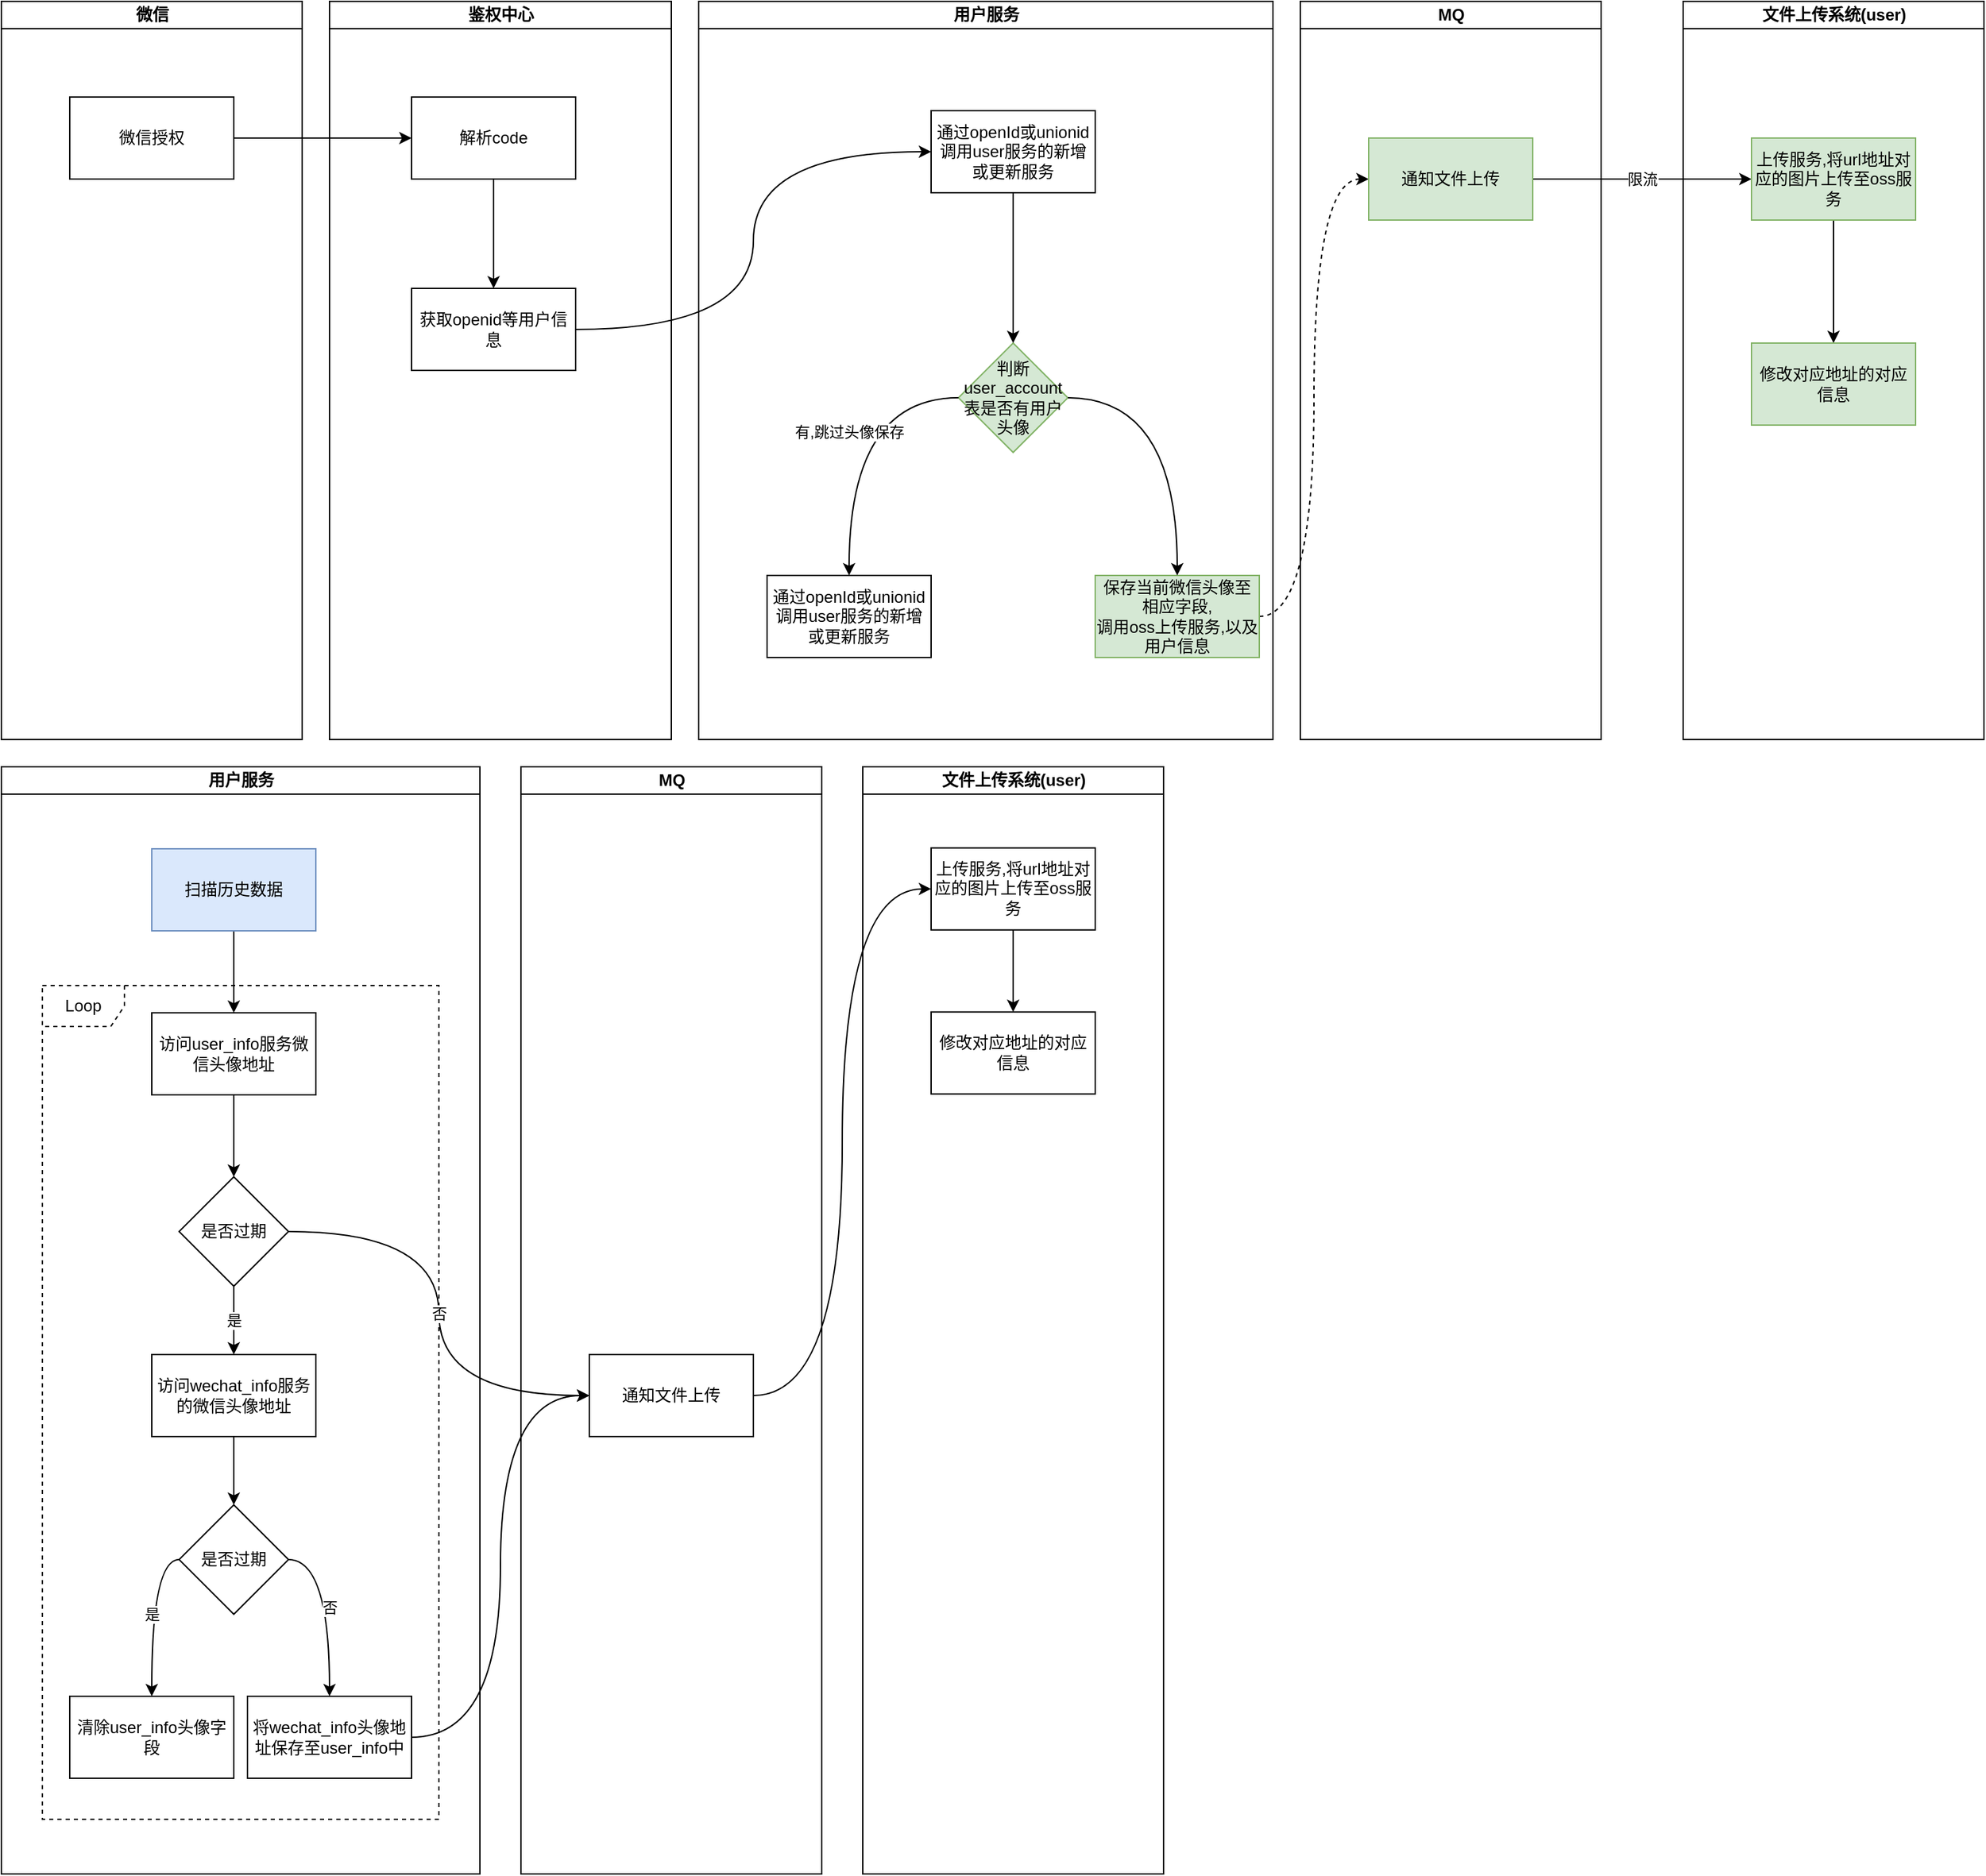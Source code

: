 <mxfile version="12.4.2" type="github" pages="1">
  <diagram id="5QiOQKNCq6tEFeVftK_o" name="第 1 页">
    <mxGraphModel dx="2013" dy="872" grid="1" gridSize="10" guides="1" tooltips="1" connect="1" arrows="1" fold="1" page="1" pageScale="1" pageWidth="1400" pageHeight="850" math="0" shadow="0">
      <root>
        <mxCell id="0"/>
        <mxCell id="1" parent="0"/>
        <mxCell id="8ZZjffh4FhQhodE5l19A-6" style="edgeStyle=orthogonalEdgeStyle;orthogonalLoop=1;jettySize=auto;html=1;exitX=1;exitY=0.5;exitDx=0;exitDy=0;curved=1;" edge="1" parent="1" source="8ZZjffh4FhQhodE5l19A-4" target="8ZZjffh4FhQhodE5l19A-5">
          <mxGeometry relative="1" as="geometry"/>
        </mxCell>
        <mxCell id="8ZZjffh4FhQhodE5l19A-25" style="edgeStyle=orthogonalEdgeStyle;orthogonalLoop=1;jettySize=auto;html=1;exitX=1;exitY=0.5;exitDx=0;exitDy=0;entryX=0;entryY=0.5;entryDx=0;entryDy=0;curved=1;dashed=1;" edge="1" parent="1" source="8ZZjffh4FhQhodE5l19A-19" target="8ZZjffh4FhQhodE5l19A-23">
          <mxGeometry relative="1" as="geometry"/>
        </mxCell>
        <mxCell id="8ZZjffh4FhQhodE5l19A-24" value="限流" style="edgeStyle=orthogonalEdgeStyle;orthogonalLoop=1;jettySize=auto;html=1;exitX=1;exitY=0.5;exitDx=0;exitDy=0;entryX=0;entryY=0.5;entryDx=0;entryDy=0;curved=1;" edge="1" parent="1" source="8ZZjffh4FhQhodE5l19A-23" target="8ZZjffh4FhQhodE5l19A-21">
          <mxGeometry relative="1" as="geometry"/>
        </mxCell>
        <mxCell id="8ZZjffh4FhQhodE5l19A-26" value="微信" style="swimlane;html=1;startSize=20;horizontal=1;containerType=tree;" vertex="1" parent="1">
          <mxGeometry x="450" y="70" width="220" height="540" as="geometry"/>
        </mxCell>
        <mxCell id="8ZZjffh4FhQhodE5l19A-4" value="微信授权" style="rounded=0;whiteSpace=wrap;html=1;" vertex="1" parent="8ZZjffh4FhQhodE5l19A-26">
          <mxGeometry x="50" y="70" width="120" height="60" as="geometry"/>
        </mxCell>
        <mxCell id="8ZZjffh4FhQhodE5l19A-27" value="鉴权中心" style="swimlane;html=1;startSize=20;horizontal=1;containerType=tree;" vertex="1" parent="1">
          <mxGeometry x="690" y="70" width="250" height="540" as="geometry"/>
        </mxCell>
        <mxCell id="8ZZjffh4FhQhodE5l19A-5" value="解析code" style="rounded=0;whiteSpace=wrap;html=1;" vertex="1" parent="8ZZjffh4FhQhodE5l19A-27">
          <mxGeometry x="60" y="70" width="120" height="60" as="geometry"/>
        </mxCell>
        <mxCell id="8ZZjffh4FhQhodE5l19A-11" value="获取openid等用户信息" style="rounded=0;whiteSpace=wrap;html=1;" vertex="1" parent="8ZZjffh4FhQhodE5l19A-27">
          <mxGeometry x="60" y="210" width="120" height="60" as="geometry"/>
        </mxCell>
        <mxCell id="8ZZjffh4FhQhodE5l19A-12" value="" style="edgeStyle=orthogonalEdgeStyle;orthogonalLoop=1;jettySize=auto;html=1;curved=1;" edge="1" parent="8ZZjffh4FhQhodE5l19A-27" source="8ZZjffh4FhQhodE5l19A-5" target="8ZZjffh4FhQhodE5l19A-11">
          <mxGeometry relative="1" as="geometry"/>
        </mxCell>
        <mxCell id="8ZZjffh4FhQhodE5l19A-33" value="用户服务" style="swimlane;html=1;startSize=20;horizontal=1;containerType=tree;" vertex="1" parent="1">
          <mxGeometry x="960" y="70" width="420" height="540" as="geometry"/>
        </mxCell>
        <mxCell id="8ZZjffh4FhQhodE5l19A-10" value="通过openId或unionid调用user服务的新增或更新服务" style="rounded=0;whiteSpace=wrap;html=1;" vertex="1" parent="8ZZjffh4FhQhodE5l19A-33">
          <mxGeometry x="170" y="80" width="120" height="60" as="geometry"/>
        </mxCell>
        <mxCell id="8ZZjffh4FhQhodE5l19A-15" value="通过openId或unionid调用user服务的新增或更新服务" style="rounded=0;whiteSpace=wrap;html=1;" vertex="1" parent="8ZZjffh4FhQhodE5l19A-33">
          <mxGeometry x="50" y="420" width="120" height="60" as="geometry"/>
        </mxCell>
        <mxCell id="8ZZjffh4FhQhodE5l19A-17" value="判断user_account表是否有用户头像" style="rhombus;whiteSpace=wrap;html=1;fillColor=#d5e8d4;strokeColor=#82b366;" vertex="1" parent="8ZZjffh4FhQhodE5l19A-33">
          <mxGeometry x="190" y="250" width="80" height="80" as="geometry"/>
        </mxCell>
        <mxCell id="8ZZjffh4FhQhodE5l19A-16" value="有,跳过头像保存" style="edgeStyle=orthogonalEdgeStyle;orthogonalLoop=1;jettySize=auto;html=1;curved=1;" edge="1" parent="8ZZjffh4FhQhodE5l19A-33" source="8ZZjffh4FhQhodE5l19A-17" target="8ZZjffh4FhQhodE5l19A-15">
          <mxGeometry relative="1" as="geometry"/>
        </mxCell>
        <mxCell id="8ZZjffh4FhQhodE5l19A-18" value="" style="edgeStyle=orthogonalEdgeStyle;orthogonalLoop=1;jettySize=auto;html=1;curved=1;" edge="1" parent="8ZZjffh4FhQhodE5l19A-33" source="8ZZjffh4FhQhodE5l19A-10" target="8ZZjffh4FhQhodE5l19A-17">
          <mxGeometry relative="1" as="geometry">
            <mxPoint x="230" y="190" as="sourcePoint"/>
            <mxPoint x="230" y="270" as="targetPoint"/>
          </mxGeometry>
        </mxCell>
        <mxCell id="8ZZjffh4FhQhodE5l19A-19" value="保存当前微信头像至相应字段,&lt;br&gt;调用oss上传服务,以及用户信息" style="rounded=0;whiteSpace=wrap;html=1;fillColor=#d5e8d4;strokeColor=#82b366;" vertex="1" parent="8ZZjffh4FhQhodE5l19A-33">
          <mxGeometry x="290" y="420" width="120" height="60" as="geometry"/>
        </mxCell>
        <mxCell id="8ZZjffh4FhQhodE5l19A-20" style="edgeStyle=orthogonalEdgeStyle;orthogonalLoop=1;jettySize=auto;html=1;exitX=1;exitY=0.5;exitDx=0;exitDy=0;entryX=0.5;entryY=0;entryDx=0;entryDy=0;curved=1;" edge="1" parent="8ZZjffh4FhQhodE5l19A-33" source="8ZZjffh4FhQhodE5l19A-17" target="8ZZjffh4FhQhodE5l19A-19">
          <mxGeometry relative="1" as="geometry">
            <mxPoint x="340" y="420" as="targetPoint"/>
          </mxGeometry>
        </mxCell>
        <mxCell id="8ZZjffh4FhQhodE5l19A-13" style="edgeStyle=orthogonalEdgeStyle;orthogonalLoop=1;jettySize=auto;html=1;exitX=1;exitY=0.5;exitDx=0;exitDy=0;curved=1;entryX=0;entryY=0.5;entryDx=0;entryDy=0;" edge="1" parent="1" source="8ZZjffh4FhQhodE5l19A-11" target="8ZZjffh4FhQhodE5l19A-10">
          <mxGeometry relative="1" as="geometry"/>
        </mxCell>
        <mxCell id="8ZZjffh4FhQhodE5l19A-38" value="MQ" style="swimlane;html=1;startSize=20;horizontal=1;containerType=tree;" vertex="1" parent="1">
          <mxGeometry x="1400" y="70" width="220" height="540" as="geometry"/>
        </mxCell>
        <mxCell id="8ZZjffh4FhQhodE5l19A-23" value="通知文件上传" style="rounded=0;whiteSpace=wrap;html=1;fillColor=#d5e8d4;strokeColor=#82b366;" vertex="1" parent="8ZZjffh4FhQhodE5l19A-38">
          <mxGeometry x="50" y="100" width="120" height="60" as="geometry"/>
        </mxCell>
        <mxCell id="8ZZjffh4FhQhodE5l19A-39" value="文件上传系统(user)" style="swimlane;html=1;startSize=20;horizontal=1;containerType=tree;" vertex="1" parent="1">
          <mxGeometry x="1680" y="70" width="220" height="540" as="geometry"/>
        </mxCell>
        <mxCell id="8ZZjffh4FhQhodE5l19A-44" style="edgeStyle=orthogonalEdgeStyle;curved=1;orthogonalLoop=1;jettySize=auto;html=1;exitX=0.5;exitY=1;exitDx=0;exitDy=0;entryX=0.5;entryY=0;entryDx=0;entryDy=0;" edge="1" parent="8ZZjffh4FhQhodE5l19A-39" source="8ZZjffh4FhQhodE5l19A-21" target="8ZZjffh4FhQhodE5l19A-42">
          <mxGeometry relative="1" as="geometry"/>
        </mxCell>
        <mxCell id="8ZZjffh4FhQhodE5l19A-21" value="上传服务,将url地址对应的图片上传至oss服务" style="rounded=0;whiteSpace=wrap;html=1;fillColor=#d5e8d4;strokeColor=#82b366;" vertex="1" parent="8ZZjffh4FhQhodE5l19A-39">
          <mxGeometry x="50" y="100" width="120" height="60" as="geometry"/>
        </mxCell>
        <mxCell id="8ZZjffh4FhQhodE5l19A-42" value="修改对应地址的对应信息" style="rounded=0;whiteSpace=wrap;html=1;fillColor=#d5e8d4;strokeColor=#82b366;" vertex="1" parent="8ZZjffh4FhQhodE5l19A-39">
          <mxGeometry x="50" y="250" width="120" height="60" as="geometry"/>
        </mxCell>
        <mxCell id="8ZZjffh4FhQhodE5l19A-45" value="用户服务" style="swimlane;html=1;startSize=20;horizontal=1;containerType=tree;" vertex="1" parent="1">
          <mxGeometry x="450" y="630" width="350" height="810" as="geometry"/>
        </mxCell>
        <mxCell id="8ZZjffh4FhQhodE5l19A-64" value="Loop" style="shape=umlFrame;whiteSpace=wrap;html=1;dashed=1;" vertex="1" parent="8ZZjffh4FhQhodE5l19A-45">
          <mxGeometry x="30" y="160" width="290" height="610" as="geometry"/>
        </mxCell>
        <mxCell id="8ZZjffh4FhQhodE5l19A-50" style="edgeStyle=orthogonalEdgeStyle;curved=1;orthogonalLoop=1;jettySize=auto;html=1;exitX=0.5;exitY=1;exitDx=0;exitDy=0;entryX=0.5;entryY=0;entryDx=0;entryDy=0;" edge="1" parent="8ZZjffh4FhQhodE5l19A-45" source="8ZZjffh4FhQhodE5l19A-46" target="8ZZjffh4FhQhodE5l19A-47">
          <mxGeometry relative="1" as="geometry"/>
        </mxCell>
        <mxCell id="8ZZjffh4FhQhodE5l19A-46" value="扫描历史数据" style="rounded=0;whiteSpace=wrap;html=1;fillColor=#dae8fc;strokeColor=#6c8ebf;" vertex="1" parent="8ZZjffh4FhQhodE5l19A-45">
          <mxGeometry x="110" y="60" width="120" height="60" as="geometry"/>
        </mxCell>
        <mxCell id="8ZZjffh4FhQhodE5l19A-49" style="edgeStyle=orthogonalEdgeStyle;curved=1;orthogonalLoop=1;jettySize=auto;html=1;exitX=0.5;exitY=1;exitDx=0;exitDy=0;entryX=0.5;entryY=0;entryDx=0;entryDy=0;" edge="1" parent="8ZZjffh4FhQhodE5l19A-45" source="8ZZjffh4FhQhodE5l19A-47" target="8ZZjffh4FhQhodE5l19A-48">
          <mxGeometry relative="1" as="geometry"/>
        </mxCell>
        <mxCell id="8ZZjffh4FhQhodE5l19A-47" value="访问user_info服务微信头像地址" style="rounded=0;whiteSpace=wrap;html=1;" vertex="1" parent="8ZZjffh4FhQhodE5l19A-45">
          <mxGeometry x="110" y="180" width="120" height="60" as="geometry"/>
        </mxCell>
        <mxCell id="8ZZjffh4FhQhodE5l19A-75" value="是" style="edgeStyle=orthogonalEdgeStyle;curved=1;orthogonalLoop=1;jettySize=auto;html=1;exitX=0.5;exitY=1;exitDx=0;exitDy=0;entryX=0.5;entryY=0;entryDx=0;entryDy=0;" edge="1" parent="8ZZjffh4FhQhodE5l19A-45" source="8ZZjffh4FhQhodE5l19A-48" target="8ZZjffh4FhQhodE5l19A-74">
          <mxGeometry relative="1" as="geometry"/>
        </mxCell>
        <mxCell id="8ZZjffh4FhQhodE5l19A-48" value="是否过期" style="rhombus;whiteSpace=wrap;html=1;" vertex="1" parent="8ZZjffh4FhQhodE5l19A-45">
          <mxGeometry x="130" y="300" width="80" height="80" as="geometry"/>
        </mxCell>
        <mxCell id="8ZZjffh4FhQhodE5l19A-78" value="是" style="edgeStyle=orthogonalEdgeStyle;curved=1;orthogonalLoop=1;jettySize=auto;html=1;exitX=0;exitY=0.5;exitDx=0;exitDy=0;" edge="1" parent="8ZZjffh4FhQhodE5l19A-45" source="8ZZjffh4FhQhodE5l19A-71" target="8ZZjffh4FhQhodE5l19A-77">
          <mxGeometry relative="1" as="geometry"/>
        </mxCell>
        <mxCell id="8ZZjffh4FhQhodE5l19A-71" value="&lt;span style=&quot;white-space: normal&quot;&gt;是否过期&lt;/span&gt;" style="rhombus;whiteSpace=wrap;html=1;" vertex="1" parent="8ZZjffh4FhQhodE5l19A-45">
          <mxGeometry x="130" y="540" width="80" height="80" as="geometry"/>
        </mxCell>
        <mxCell id="8ZZjffh4FhQhodE5l19A-76" style="edgeStyle=orthogonalEdgeStyle;curved=1;orthogonalLoop=1;jettySize=auto;html=1;exitX=0.5;exitY=1;exitDx=0;exitDy=0;entryX=0.5;entryY=0;entryDx=0;entryDy=0;" edge="1" parent="8ZZjffh4FhQhodE5l19A-45" source="8ZZjffh4FhQhodE5l19A-74" target="8ZZjffh4FhQhodE5l19A-71">
          <mxGeometry relative="1" as="geometry"/>
        </mxCell>
        <mxCell id="8ZZjffh4FhQhodE5l19A-74" value="访问wechat_info服务的微信头像地址" style="rounded=0;whiteSpace=wrap;html=1;" vertex="1" parent="8ZZjffh4FhQhodE5l19A-45">
          <mxGeometry x="110" y="430" width="120" height="60" as="geometry"/>
        </mxCell>
        <mxCell id="8ZZjffh4FhQhodE5l19A-77" value="清除user_info头像字段" style="rounded=0;whiteSpace=wrap;html=1;" vertex="1" parent="8ZZjffh4FhQhodE5l19A-45">
          <mxGeometry x="50" y="680" width="120" height="60" as="geometry"/>
        </mxCell>
        <mxCell id="8ZZjffh4FhQhodE5l19A-80" value="将wechat_info头像地址保存至user_info中" style="rounded=0;whiteSpace=wrap;html=1;" vertex="1" parent="8ZZjffh4FhQhodE5l19A-45">
          <mxGeometry x="180" y="680" width="120" height="60" as="geometry"/>
        </mxCell>
        <mxCell id="8ZZjffh4FhQhodE5l19A-79" value="否" style="edgeStyle=orthogonalEdgeStyle;curved=1;orthogonalLoop=1;jettySize=auto;html=1;exitX=1;exitY=0.5;exitDx=0;exitDy=0;" edge="1" parent="8ZZjffh4FhQhodE5l19A-45" source="8ZZjffh4FhQhodE5l19A-71" target="8ZZjffh4FhQhodE5l19A-80">
          <mxGeometry relative="1" as="geometry"/>
        </mxCell>
        <mxCell id="8ZZjffh4FhQhodE5l19A-51" value="MQ" style="swimlane;html=1;startSize=20;horizontal=1;containerType=tree;" vertex="1" parent="1">
          <mxGeometry x="830" y="630" width="220" height="810" as="geometry"/>
        </mxCell>
        <mxCell id="8ZZjffh4FhQhodE5l19A-61" value="&lt;span style=&quot;white-space: normal&quot;&gt;通知文件上传&lt;/span&gt;" style="rounded=0;whiteSpace=wrap;html=1;" vertex="1" parent="8ZZjffh4FhQhodE5l19A-51">
          <mxGeometry x="50" y="430" width="120" height="60" as="geometry"/>
        </mxCell>
        <mxCell id="8ZZjffh4FhQhodE5l19A-57" value="文件上传系统(user)" style="swimlane;html=1;startSize=20;horizontal=1;containerType=tree;" vertex="1" parent="1">
          <mxGeometry x="1080" y="630" width="220" height="810" as="geometry"/>
        </mxCell>
        <mxCell id="8ZZjffh4FhQhodE5l19A-58" style="edgeStyle=orthogonalEdgeStyle;curved=1;orthogonalLoop=1;jettySize=auto;html=1;exitX=0.5;exitY=1;exitDx=0;exitDy=0;entryX=0.5;entryY=0;entryDx=0;entryDy=0;" edge="1" parent="8ZZjffh4FhQhodE5l19A-57" source="8ZZjffh4FhQhodE5l19A-59" target="8ZZjffh4FhQhodE5l19A-60">
          <mxGeometry relative="1" as="geometry"/>
        </mxCell>
        <mxCell id="8ZZjffh4FhQhodE5l19A-59" value="上传服务,将url地址对应的图片上传至oss服务" style="rounded=0;whiteSpace=wrap;html=1;" vertex="1" parent="8ZZjffh4FhQhodE5l19A-57">
          <mxGeometry x="50" y="59.35" width="120" height="60" as="geometry"/>
        </mxCell>
        <mxCell id="8ZZjffh4FhQhodE5l19A-60" value="修改对应地址的对应信息" style="rounded=0;whiteSpace=wrap;html=1;" vertex="1" parent="8ZZjffh4FhQhodE5l19A-57">
          <mxGeometry x="50" y="179.35" width="120" height="60" as="geometry"/>
        </mxCell>
        <mxCell id="8ZZjffh4FhQhodE5l19A-62" value="否" style="edgeStyle=orthogonalEdgeStyle;curved=1;orthogonalLoop=1;jettySize=auto;html=1;exitX=1;exitY=0.5;exitDx=0;exitDy=0;entryX=0;entryY=0.5;entryDx=0;entryDy=0;" edge="1" parent="1" source="8ZZjffh4FhQhodE5l19A-48" target="8ZZjffh4FhQhodE5l19A-61">
          <mxGeometry relative="1" as="geometry"/>
        </mxCell>
        <mxCell id="8ZZjffh4FhQhodE5l19A-63" style="edgeStyle=orthogonalEdgeStyle;curved=1;orthogonalLoop=1;jettySize=auto;html=1;exitX=1;exitY=0.5;exitDx=0;exitDy=0;entryX=0;entryY=0.5;entryDx=0;entryDy=0;" edge="1" parent="1" source="8ZZjffh4FhQhodE5l19A-61" target="8ZZjffh4FhQhodE5l19A-59">
          <mxGeometry relative="1" as="geometry"/>
        </mxCell>
        <mxCell id="8ZZjffh4FhQhodE5l19A-81" style="edgeStyle=orthogonalEdgeStyle;curved=1;orthogonalLoop=1;jettySize=auto;html=1;exitX=1;exitY=0.5;exitDx=0;exitDy=0;entryX=0;entryY=0.5;entryDx=0;entryDy=0;" edge="1" parent="1" source="8ZZjffh4FhQhodE5l19A-80" target="8ZZjffh4FhQhodE5l19A-61">
          <mxGeometry relative="1" as="geometry"/>
        </mxCell>
      </root>
    </mxGraphModel>
  </diagram>
</mxfile>
